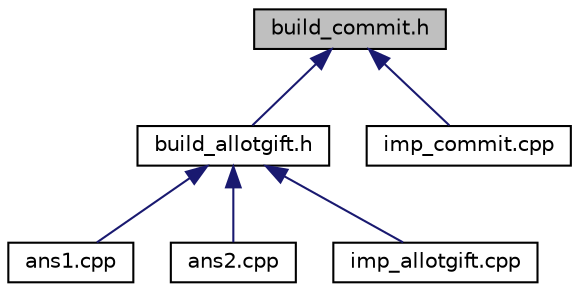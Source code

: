 digraph "build_commit.h"
{
  edge [fontname="Helvetica",fontsize="10",labelfontname="Helvetica",labelfontsize="10"];
  node [fontname="Helvetica",fontsize="10",shape=record];
  Node1 [label="build_commit.h",height=0.2,width=0.4,color="black", fillcolor="grey75", style="filled", fontcolor="black"];
  Node1 -> Node2 [dir="back",color="midnightblue",fontsize="10",style="solid",fontname="Helvetica"];
  Node2 [label="build_allotgift.h",height=0.2,width=0.4,color="black", fillcolor="white", style="filled",URL="$build__allotgift_8h.html"];
  Node2 -> Node3 [dir="back",color="midnightblue",fontsize="10",style="solid",fontname="Helvetica"];
  Node3 [label="ans1.cpp",height=0.2,width=0.4,color="black", fillcolor="white", style="filled",URL="$ans1_8cpp.html"];
  Node2 -> Node4 [dir="back",color="midnightblue",fontsize="10",style="solid",fontname="Helvetica"];
  Node4 [label="ans2.cpp",height=0.2,width=0.4,color="black", fillcolor="white", style="filled",URL="$ans2_8cpp.html"];
  Node2 -> Node5 [dir="back",color="midnightblue",fontsize="10",style="solid",fontname="Helvetica"];
  Node5 [label="imp_allotgift.cpp",height=0.2,width=0.4,color="black", fillcolor="white", style="filled",URL="$imp__allotgift_8cpp.html"];
  Node1 -> Node6 [dir="back",color="midnightblue",fontsize="10",style="solid",fontname="Helvetica"];
  Node6 [label="imp_commit.cpp",height=0.2,width=0.4,color="black", fillcolor="white", style="filled",URL="$imp__commit_8cpp.html"];
}
